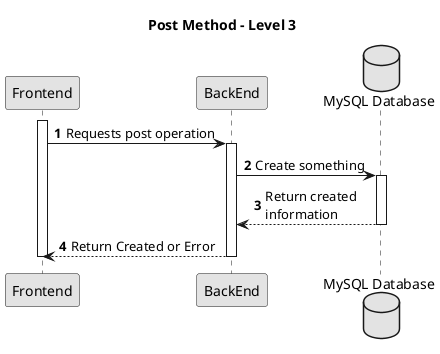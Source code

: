 ﻿@startuml

skinparam monochrome true
skinparam packageStyle rectangle
skinparam shadowing false

title Post Method - Level 3

autonumber

participant "Frontend" as FE
participant "BackEnd" as BE
database "MySQL Database" as DB

    activate FE

        FE -> BE : Requests post operation
        activate BE

        BE -> DB : Create something
        activate DB

        DB --> BE : Return created \ninformation
        deactivate DB


            BE --> FE : Return Created or Error
            deactivate BE


        deactivate FE


@enduml
